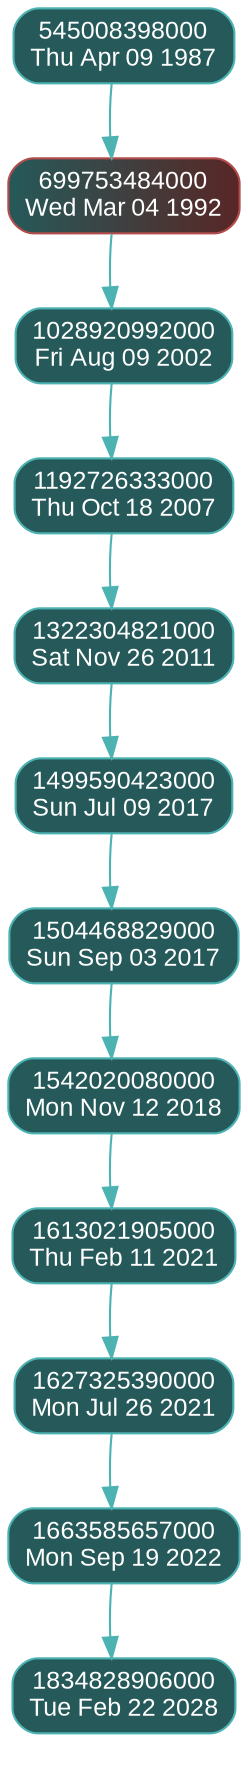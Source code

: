 digraph timeline {
    node [fontname="Arial"; fontsize="12";];
    edge [fontname="Arial"; fontsize="12";];
    bgcolor="transparent";
    comment=" ";
    fontname="Arial";
    fontsize="12";
    label=" ";
    rankdir="TD";
    ranksep="0.5";
    tooltip=" ";
    1 [class="event td408927559ee23e3"; color="#4CB2B2FF"; fillcolor="#265959FF"; fontcolor="#FFFFFFFF"; id="Z1987-04-09-0"; label=<545008398000<BR ALIGN="CENTER"/>Thu Apr 09 1987>; penwidth="1"; shape="box"; style="solid,rounded,filled"; tooltip="-23h -13m -18s seit Thu Apr 09 1987\n38y 77d her"; ts="544924800000";];
    2 [class="event td408927559ee23e3 td2def5209db8e1c9"; color="#B24C4CFF"; fillcolor="#265959FF:#592626FF"; fontcolor="#FFFFFFFF"; id="Z1992-03-04-0"; label=<699753484000<BR ALIGN="CENTER"/>Wed Mar 04 1992>; penwidth="1"; shape="box"; style="solid,rounded,filled"; tooltip="4y 330d 46m 42s seit Thu Apr 09 1987\n33y 111d her"; ts="699667200000";];
    3 [class="event td408927559ee23e3"; color="#4CB2B2FF"; fillcolor="#265959FF"; fontcolor="#FFFFFFFF"; id="Z2002-08-09-0"; label=<1028920992000<BR ALIGN="CENTER"/>Fri Aug 09 2002>; penwidth="1"; shape="box"; style="solid,rounded,filled"; tooltip="15y 125d 46m 42s seit Thu Apr 09 1987\n22y 316d her"; ts="1028851200000";];
    4 [class="event td408927559ee23e3"; color="#4CB2B2FF"; fillcolor="#265959FF"; fontcolor="#FFFFFFFF"; id="Z2007-10-18-0"; label=<1192726333000<BR ALIGN="CENTER"/>Thu Oct 18 2007>; penwidth="1"; shape="box"; style="solid,rounded,filled"; tooltip="20y 196d 46m 42s seit Thu Apr 09 1987\n17y 245d her"; ts="1192665600000";];
    5 [class="event td408927559ee23e3"; color="#4CB2B2FF"; fillcolor="#265959FF"; fontcolor="#FFFFFFFF"; id="Z2011-11-26-0"; label=<1322304821000<BR ALIGN="CENTER"/>Sat Nov 26 2011>; penwidth="1"; shape="box"; style="solid,rounded,filled"; tooltip="24y 236d 46m 42s seit Thu Apr 09 1987\n13y 205d her"; ts="1322265600000";];
    6 [class="event td408927559ee23e3"; color="#4CB2B2FF"; fillcolor="#265959FF"; fontcolor="#FFFFFFFF"; id="Z2017-07-09-0"; label=<1499590423000<BR ALIGN="CENTER"/>Sun Jul 09 2017>; penwidth="1"; shape="box"; style="solid,rounded,filled"; tooltip="30y 98d 46m 42s seit Thu Apr 09 1987\n7y 343d her"; ts="1499558400000";];
    7 [class="event td408927559ee23e3"; color="#4CB2B2FF"; fillcolor="#265959FF"; fontcolor="#FFFFFFFF"; id="Z2017-09-03-0"; label=<1504468829000<BR ALIGN="CENTER"/>Sun Sep 03 2017>; penwidth="1"; shape="box"; style="solid,rounded,filled"; tooltip="30y 154d 46m 42s seit Thu Apr 09 1987\n7y 287d her"; ts="1504396800000";];
    8 [class="event td408927559ee23e3"; color="#4CB2B2FF"; fillcolor="#265959FF"; fontcolor="#FFFFFFFF"; id="Z2018-11-12-0"; label=<1542020080000<BR ALIGN="CENTER"/>Mon Nov 12 2018>; penwidth="1"; shape="box"; style="solid,rounded,filled"; tooltip="31y 224d 46m 42s seit Thu Apr 09 1987\n6y 217d her"; ts="1541980800000";];
    9 [class="event td408927559ee23e3"; color="#4CB2B2FF"; fillcolor="#265959FF"; fontcolor="#FFFFFFFF"; id="Z2021-02-11-0"; label=<1613021905000<BR ALIGN="CENTER"/>Thu Feb 11 2021>; penwidth="1"; shape="box"; style="solid,rounded,filled"; tooltip="33y 316d 46m 42s seit Thu Apr 09 1987\n4y 125d her"; ts="1613001600000";];
    10 [class="event td408927559ee23e3"; color="#4CB2B2FF"; fillcolor="#265959FF"; fontcolor="#FFFFFFFF"; id="Z2021-07-26-0"; label=<1627325390000<BR ALIGN="CENTER"/>Mon Jul 26 2021>; penwidth="1"; shape="box"; style="solid,rounded,filled"; tooltip="34y 116d 46m 42s seit Thu Apr 09 1987\n3y 325d her"; ts="1627257600000";];
    11 [class="event td408927559ee23e3"; color="#4CB2B2FF"; fillcolor="#265959FF"; fontcolor="#FFFFFFFF"; id="Z2022-09-19-0"; label=<1663585657000<BR ALIGN="CENTER"/>Mon Sep 19 2022>; penwidth="1"; shape="box"; style="solid,rounded,filled"; tooltip="35y 171d 46m 42s seit Thu Apr 09 1987\n2y 270d her"; ts="1663545600000";];
    12 [class="event td408927559ee23e3"; color="#4CB2B2FF"; fillcolor="#265959FF"; fontcolor="#FFFFFFFF"; id="Z2028-02-22-0"; label=<1834828906000<BR ALIGN="CENTER"/>Tue Feb 22 2028>; penwidth="1"; shape="box"; style="solid,rounded,filled"; tooltip="40y 328d 46m 42s seit Thu Apr 09 1987\n-2y -252d her"; ts="1834790400000";];
    1 -> 2 [color="#4CB2B2FF"; penwidth="1"; samehead="document"; sametail="document"; style="solid"; tooltip="4y 331d passed";];
    2 -> 3 [color="#4CB2B2FF"; penwidth="1"; samehead="document"; sametail="document"; style="solid"; tooltip="10y 160d passed";];
    3 -> 4 [color="#4CB2B2FF"; penwidth="1"; samehead="document"; sametail="document"; style="solid"; tooltip="5y 71d passed";];
    4 -> 5 [color="#4CB2B2FF"; penwidth="1"; samehead="document"; sametail="document"; style="solid"; tooltip="4y 40d passed";];
    5 -> 6 [color="#4CB2B2FF"; penwidth="1"; samehead="document"; sametail="document"; style="solid"; tooltip="5y 227d passed";];
    6 -> 7 [color="#4CB2B2FF"; penwidth="1"; samehead="document"; sametail="document"; style="solid"; tooltip="56d passed";];
    7 -> 8 [color="#4CB2B2FF"; penwidth="1"; samehead="document"; sametail="document"; style="solid"; tooltip="1y 70d passed";];
    8 -> 9 [color="#4CB2B2FF"; penwidth="1"; samehead="document"; sametail="document"; style="solid"; tooltip="2y 92d passed";];
    9 -> 10 [color="#4CB2B2FF"; penwidth="1"; samehead="document"; sametail="document"; style="solid"; tooltip="165d passed";];
    10 -> 11 [color="#4CB2B2FF"; penwidth="1"; samehead="document"; sametail="document"; style="solid"; tooltip="1y 55d passed";];
    11 -> 12 [color="#4CB2B2FF"; penwidth="1"; samehead="document"; sametail="document"; style="solid"; tooltip="5y 157d passed";];
    1 -> 2 [style="invis";];
    2 -> 3 [style="invis";];
    3 -> 4 [style="invis";];
    4 -> 5 [style="invis";];
    5 -> 6 [style="invis";];
    6 -> 7 [style="invis";];
    7 -> 8 [style="invis";];
    8 -> 9 [style="invis";];
    9 -> 10 [style="invis";];
    10 -> 11 [style="invis";];
    11 -> 12 [style="invis";];
}